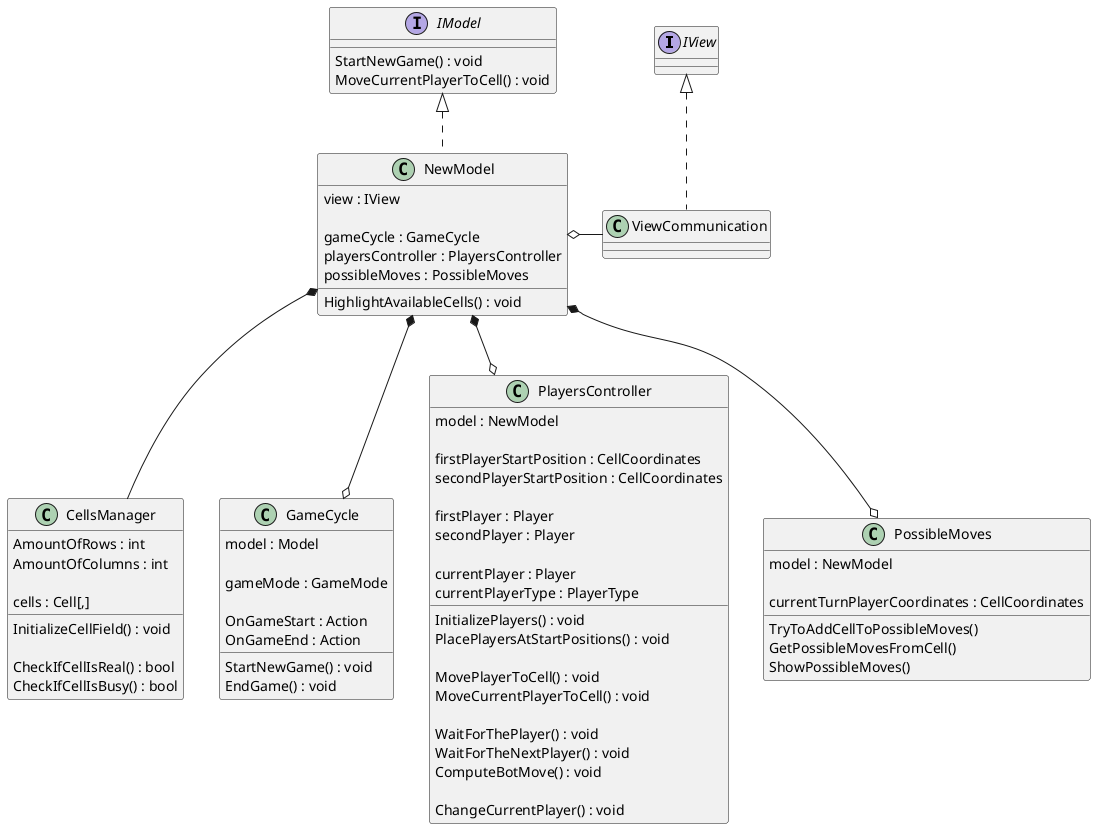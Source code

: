 ﻿@startuml
'https://plantuml.com/sequence-diagram

interface IView
interface IModel
{
    StartNewGame() : void
    MoveCurrentPlayerToCell() : void
}

class ViewCommunication
class NewModel
{
    view : IView 

    gameCycle : GameCycle
    playersController : PlayersController
    possibleMoves : PossibleMoves
    
    HighlightAvailableCells() : void
}

class CellsManager
{
    AmountOfRows : int
    AmountOfColumns : int
    
    cells : Cell[,]
    
    InitializeCellField() : void
    
    CheckIfCellIsReal() : bool
    CheckIfCellIsBusy() : bool
}
class GameCycle
{
    model : Model

    gameMode : GameMode
    
    OnGameStart : Action
    OnGameEnd : Action
    
    StartNewGame() : void
    EndGame() : void
}
class PlayersController
{
    model : NewModel
    
    firstPlayerStartPosition : CellCoordinates
    secondPlayerStartPosition : CellCoordinates

    firstPlayer : Player
    secondPlayer : Player   
    
    currentPlayer : Player
    currentPlayerType : PlayerType
    
    InitializePlayers() : void
    PlacePlayersAtStartPositions() : void
    
    MovePlayerToCell() : void
    MoveCurrentPlayerToCell() : void
    
    WaitForThePlayer() : void
    WaitForTheNextPlayer() : void
    ComputeBotMove() : void
    
    ChangeCurrentPlayer() : void
}
class PossibleMoves
{
    model : NewModel
    
    currentTurnPlayerCoordinates : CellCoordinates
    
    TryToAddCellToPossibleMoves()
    GetPossibleMovesFromCell()
    ShowPossibleMoves()
}

IView <|.. ViewCommunication
IModel <|.. NewModel

NewModel o- ViewCommunication

NewModel *--o PossibleMoves
NewModel *-- CellsManager
NewModel *--o GameCycle
NewModel *--o PlayersController

@enduml